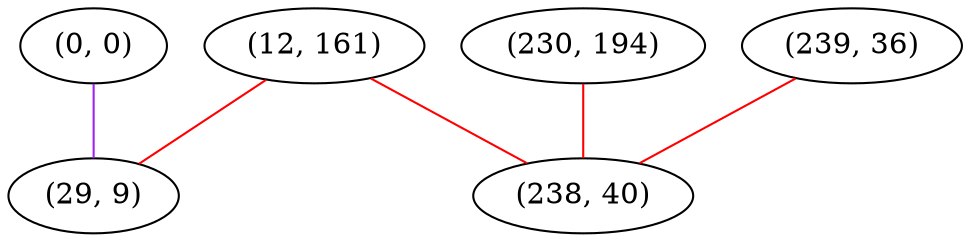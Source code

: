 graph "" {
"(0, 0)";
"(12, 161)";
"(29, 9)";
"(230, 194)";
"(239, 36)";
"(238, 40)";
"(0, 0)" -- "(29, 9)"  [color=purple, key=0, weight=4];
"(12, 161)" -- "(29, 9)"  [color=red, key=0, weight=1];
"(12, 161)" -- "(238, 40)"  [color=red, key=0, weight=1];
"(230, 194)" -- "(238, 40)"  [color=red, key=0, weight=1];
"(239, 36)" -- "(238, 40)"  [color=red, key=0, weight=1];
}
